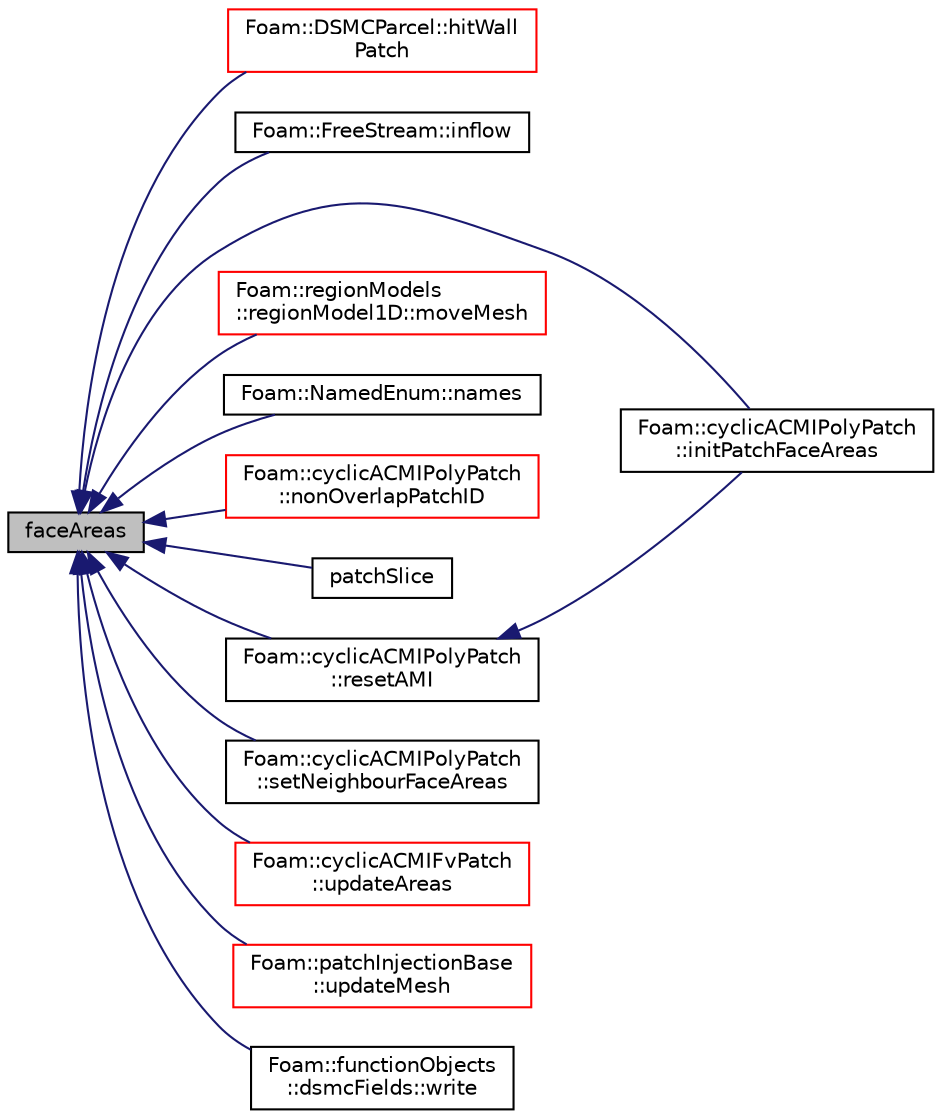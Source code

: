 digraph "faceAreas"
{
  bgcolor="transparent";
  edge [fontname="Helvetica",fontsize="10",labelfontname="Helvetica",labelfontsize="10"];
  node [fontname="Helvetica",fontsize="10",shape=record];
  rankdir="LR";
  Node1 [label="faceAreas",height=0.2,width=0.4,color="black", fillcolor="grey75", style="filled", fontcolor="black"];
  Node1 -> Node2 [dir="back",color="midnightblue",fontsize="10",style="solid",fontname="Helvetica"];
  Node2 [label="Foam::DSMCParcel::hitWall\lPatch",height=0.2,width=0.4,color="red",URL="$a00594.html#a2f016956a18640904586b7df825867c8",tooltip="Overridable function to handle the particle hitting a wallPatch. "];
  Node1 -> Node3 [dir="back",color="midnightblue",fontsize="10",style="solid",fontname="Helvetica"];
  Node3 [label="Foam::FreeStream::inflow",height=0.2,width=0.4,color="black",URL="$a00875.html#a84e6a7b742df4fcb240fff3040770a0b",tooltip="Introduce particles. "];
  Node1 -> Node4 [dir="back",color="midnightblue",fontsize="10",style="solid",fontname="Helvetica"];
  Node4 [label="Foam::cyclicACMIPolyPatch\l::initPatchFaceAreas",height=0.2,width=0.4,color="black",URL="$a00471.html#aa57676fa04a2dc3f3b97dffe3fa437a8",tooltip="Initialise patch face areas. "];
  Node1 -> Node5 [dir="back",color="midnightblue",fontsize="10",style="solid",fontname="Helvetica"];
  Node5 [label="Foam::regionModels\l::regionModel1D::moveMesh",height=0.2,width=0.4,color="red",URL="$a02195.html#a0a91c4b420000422e4467d50e2baf2e1",tooltip="Move mesh points according to change in cell volumes. "];
  Node1 -> Node6 [dir="back",color="midnightblue",fontsize="10",style="solid",fontname="Helvetica"];
  Node6 [label="Foam::NamedEnum::names",height=0.2,width=0.4,color="black",URL="$a01609.html#a7350da3a0edd92cd11e6c479c9967dc8"];
  Node1 -> Node7 [dir="back",color="midnightblue",fontsize="10",style="solid",fontname="Helvetica"];
  Node7 [label="Foam::cyclicACMIPolyPatch\l::nonOverlapPatchID",height=0.2,width=0.4,color="red",URL="$a00471.html#aa98f1f06c72bf847ad4876603e192719",tooltip="Non-overlapping patch ID. "];
  Node1 -> Node8 [dir="back",color="midnightblue",fontsize="10",style="solid",fontname="Helvetica"];
  Node8 [label="patchSlice",height=0.2,width=0.4,color="black",URL="$a01979.html#a2a881b86c117af916c0a6ccf8287c0d2",tooltip="Slice Field to patch. "];
  Node1 -> Node9 [dir="back",color="midnightblue",fontsize="10",style="solid",fontname="Helvetica"];
  Node9 [label="Foam::cyclicACMIPolyPatch\l::resetAMI",height=0.2,width=0.4,color="black",URL="$a00471.html#ac378774325ececbf6413adfeeaa2a68f",tooltip="Reset the AMI interpolator. "];
  Node9 -> Node4 [dir="back",color="midnightblue",fontsize="10",style="solid",fontname="Helvetica"];
  Node1 -> Node10 [dir="back",color="midnightblue",fontsize="10",style="solid",fontname="Helvetica"];
  Node10 [label="Foam::cyclicACMIPolyPatch\l::setNeighbourFaceAreas",height=0.2,width=0.4,color="black",URL="$a00471.html#a0575f932710bc25e8fd678be627a783d",tooltip="Set neighbour ACMI patch areas. "];
  Node1 -> Node11 [dir="back",color="midnightblue",fontsize="10",style="solid",fontname="Helvetica"];
  Node11 [label="Foam::cyclicACMIFvPatch\l::updateAreas",height=0.2,width=0.4,color="red",URL="$a00462.html#aed132c748958e8dfd911d88f3def2914",tooltip="Update the patch areas after AMI update. "];
  Node1 -> Node12 [dir="back",color="midnightblue",fontsize="10",style="solid",fontname="Helvetica"];
  Node12 [label="Foam::patchInjectionBase\l::updateMesh",height=0.2,width=0.4,color="red",URL="$a01848.html#a6d43ae10cf9dba5b6063e706ab5534e3",tooltip="Update patch geometry and derived info for injection locations. "];
  Node1 -> Node13 [dir="back",color="midnightblue",fontsize="10",style="solid",fontname="Helvetica"];
  Node13 [label="Foam::functionObjects\l::dsmcFields::write",height=0.2,width=0.4,color="black",URL="$a00593.html#a926408c1fa3e88a4a831a20e8bcd04ce",tooltip="Calculate and write the DSMC fields. "];
}
